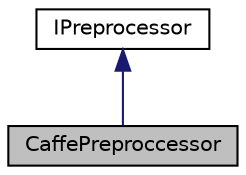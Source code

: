 digraph "CaffePreproccessor"
{
 // LATEX_PDF_SIZE
  edge [fontname="Helvetica",fontsize="10",labelfontname="Helvetica",labelfontsize="10"];
  node [fontname="Helvetica",fontsize="10",shape=record];
  Node1 [label="CaffePreproccessor",height=0.2,width=0.4,color="black", fillcolor="grey75", style="filled", fontcolor="black",tooltip="Caffe preproccessor."];
  Node2 -> Node1 [dir="back",color="midnightblue",fontsize="10",style="solid",fontname="Helvetica"];
  Node2 [label="IPreprocessor",height=0.2,width=0.4,color="black", fillcolor="white", style="filled",URL="$classarm__compute_1_1graph__utils_1_1_i_preprocessor.xhtml",tooltip="Preprocessor interface."];
}

